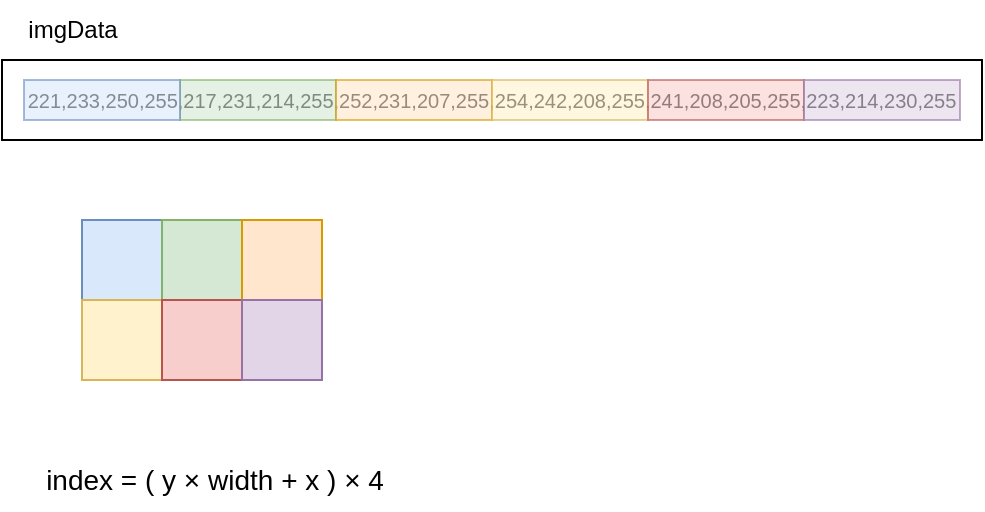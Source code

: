 <mxfile>
    <diagram id="-gjzHkTvS9ti39fSonKN" name="Page-1">
        <mxGraphModel dx="738" dy="425" grid="1" gridSize="10" guides="1" tooltips="1" connect="1" arrows="1" fold="1" page="1" pageScale="1" pageWidth="1920" pageHeight="1200" math="0" shadow="0">
            <root>
                <mxCell id="0"/>
                <mxCell id="1" parent="0"/>
                <mxCell id="2" value="" style="rounded=0;whiteSpace=wrap;html=1;fillColor=#dae8fc;strokeColor=#6c8ebf;" vertex="1" parent="1">
                    <mxGeometry x="160" y="120" width="40" height="40" as="geometry"/>
                </mxCell>
                <mxCell id="3" value="imgData" style="text;html=1;align=center;verticalAlign=middle;resizable=0;points=[];autosize=1;strokeColor=none;fillColor=none;" vertex="1" parent="1">
                    <mxGeometry x="120" y="10" width="70" height="30" as="geometry"/>
                </mxCell>
                <mxCell id="4" value="" style="rounded=0;whiteSpace=wrap;html=1;fillColor=#d5e8d4;strokeColor=#82b366;" vertex="1" parent="1">
                    <mxGeometry x="200" y="120" width="40" height="40" as="geometry"/>
                </mxCell>
                <mxCell id="5" value="" style="rounded=0;whiteSpace=wrap;html=1;fillColor=#ffe6cc;strokeColor=#d79b00;" vertex="1" parent="1">
                    <mxGeometry x="240" y="120" width="40" height="40" as="geometry"/>
                </mxCell>
                <mxCell id="6" value="" style="rounded=0;whiteSpace=wrap;html=1;fillColor=#fff2cc;strokeColor=#d6b656;" vertex="1" parent="1">
                    <mxGeometry x="160" y="160" width="40" height="40" as="geometry"/>
                </mxCell>
                <mxCell id="7" value="" style="rounded=0;whiteSpace=wrap;html=1;fillColor=#f8cecc;strokeColor=#b85450;" vertex="1" parent="1">
                    <mxGeometry x="200" y="160" width="40" height="40" as="geometry"/>
                </mxCell>
                <mxCell id="8" value="" style="rounded=0;whiteSpace=wrap;html=1;fillColor=#e1d5e7;strokeColor=#9673a6;" vertex="1" parent="1">
                    <mxGeometry x="240" y="160" width="40" height="40" as="geometry"/>
                </mxCell>
                <mxCell id="9" value="221,233,250,255,217,231,214,255,252,231,207,255,254,242,208,255,241,208,205,255,223,214,230,255" style="rounded=0;whiteSpace=wrap;html=1;fontSize=10;" vertex="1" parent="1">
                    <mxGeometry x="120" y="40" width="490" height="40" as="geometry"/>
                </mxCell>
                <mxCell id="10" value="" style="rounded=0;whiteSpace=wrap;html=1;fillColor=#d5e8d4;strokeColor=#82b366;opacity=60;" vertex="1" parent="1">
                    <mxGeometry x="209" y="50" width="78" height="20" as="geometry"/>
                </mxCell>
                <mxCell id="11" value="" style="rounded=0;whiteSpace=wrap;html=1;fillColor=#dae8fc;strokeColor=#6c8ebf;opacity=60;" vertex="1" parent="1">
                    <mxGeometry x="131" y="50" width="78" height="20" as="geometry"/>
                </mxCell>
                <mxCell id="12" value="" style="rounded=0;whiteSpace=wrap;html=1;fillColor=#ffe6cc;strokeColor=#d79b00;opacity=60;" vertex="1" parent="1">
                    <mxGeometry x="287" y="50" width="78" height="20" as="geometry"/>
                </mxCell>
                <mxCell id="13" value="" style="rounded=0;whiteSpace=wrap;html=1;fillColor=#fff2cc;strokeColor=#d6b656;opacity=60;" vertex="1" parent="1">
                    <mxGeometry x="365" y="50" width="78" height="20" as="geometry"/>
                </mxCell>
                <mxCell id="14" value="" style="rounded=0;whiteSpace=wrap;html=1;fillColor=#f8cecc;strokeColor=#b85450;opacity=60;" vertex="1" parent="1">
                    <mxGeometry x="443" y="50" width="78" height="20" as="geometry"/>
                </mxCell>
                <mxCell id="15" value="" style="rounded=0;whiteSpace=wrap;html=1;fillColor=#e1d5e7;strokeColor=#9673a6;opacity=60;" vertex="1" parent="1">
                    <mxGeometry x="521" y="50" width="78" height="20" as="geometry"/>
                </mxCell>
                <mxCell id="21" value="index = ( y × width + x ) × 4" style="text;html=1;align=center;verticalAlign=middle;resizable=0;points=[];autosize=1;strokeColor=none;fillColor=none;fontSize=14;" vertex="1" parent="1">
                    <mxGeometry x="131" y="235" width="190" height="30" as="geometry"/>
                </mxCell>
            </root>
        </mxGraphModel>
    </diagram>
</mxfile>